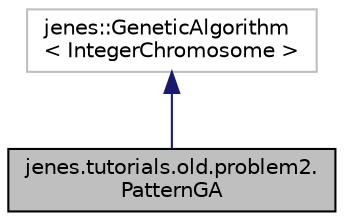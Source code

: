 digraph "jenes.tutorials.old.problem2.PatternGA"
{
  edge [fontname="Helvetica",fontsize="10",labelfontname="Helvetica",labelfontsize="10"];
  node [fontname="Helvetica",fontsize="10",shape=record];
  Node1 [label="jenes.tutorials.old.problem2.\lPatternGA",height=0.2,width=0.4,color="black", fillcolor="grey75", style="filled" fontcolor="black"];
  Node2 -> Node1 [dir="back",color="midnightblue",fontsize="10",style="solid"];
  Node2 [label="jenes::GeneticAlgorithm\l\< IntegerChromosome \>",height=0.2,width=0.4,color="grey75", fillcolor="white", style="filled"];
}
